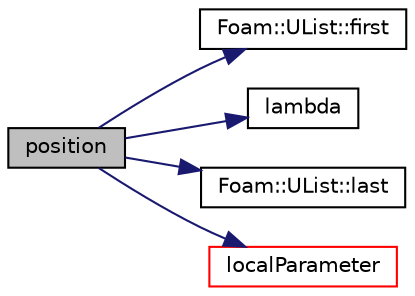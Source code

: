 digraph "position"
{
  bgcolor="transparent";
  edge [fontname="Helvetica",fontsize="10",labelfontname="Helvetica",labelfontsize="10"];
  node [fontname="Helvetica",fontsize="10",shape=record];
  rankdir="LR";
  Node44 [label="position",height=0.2,width=0.4,color="black", fillcolor="grey75", style="filled", fontcolor="black"];
  Node44 -> Node45 [color="midnightblue",fontsize="10",style="solid",fontname="Helvetica"];
  Node45 [label="Foam::UList::first",height=0.2,width=0.4,color="black",URL="$a26837.html#a1c9828bc3de9502754d944c95a2ce0d9",tooltip="Return the first element of the list. "];
  Node44 -> Node46 [color="midnightblue",fontsize="10",style="solid",fontname="Helvetica"];
  Node46 [label="lambda",height=0.2,width=0.4,color="black",URL="$a41357.html#ac90f959a4cd5bd0bc0d60e8c9fe14021"];
  Node44 -> Node47 [color="midnightblue",fontsize="10",style="solid",fontname="Helvetica"];
  Node47 [label="Foam::UList::last",height=0.2,width=0.4,color="black",URL="$a26837.html#aef07c02ea1c27bdb5906043b399e0ff0",tooltip="Return the last element of the list. "];
  Node44 -> Node48 [color="midnightblue",fontsize="10",style="solid",fontname="Helvetica"];
  Node48 [label="localParameter",height=0.2,width=0.4,color="red",URL="$a25781.html#a70bfa9ccb54f2d4c578d7cc750717ffb",tooltip="Return the line segment and the local parameter [0..1]. "];
}
